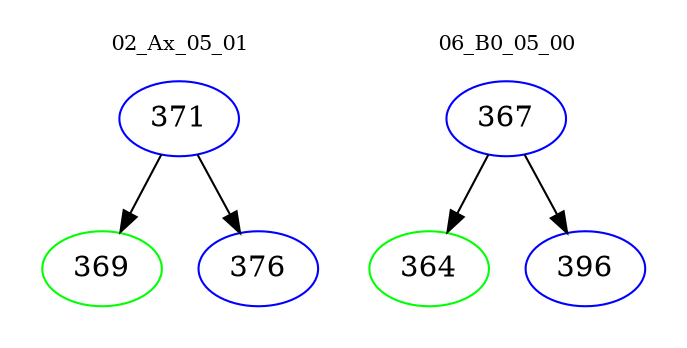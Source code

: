 digraph{
subgraph cluster_0 {
color = white
label = "02_Ax_05_01";
fontsize=10;
T0_371 [label="371", color="blue"]
T0_371 -> T0_369 [color="black"]
T0_369 [label="369", color="green"]
T0_371 -> T0_376 [color="black"]
T0_376 [label="376", color="blue"]
}
subgraph cluster_1 {
color = white
label = "06_B0_05_00";
fontsize=10;
T1_367 [label="367", color="blue"]
T1_367 -> T1_364 [color="black"]
T1_364 [label="364", color="green"]
T1_367 -> T1_396 [color="black"]
T1_396 [label="396", color="blue"]
}
}
